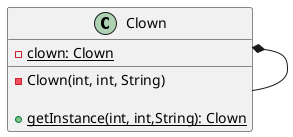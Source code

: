 @startuml Singelton

class Clown{
    -{static}clown: Clown

    -Clown(int, int, String)

    +{static} getInstance(int, int,String): Clown
}

Clown *- Clown

@enduml